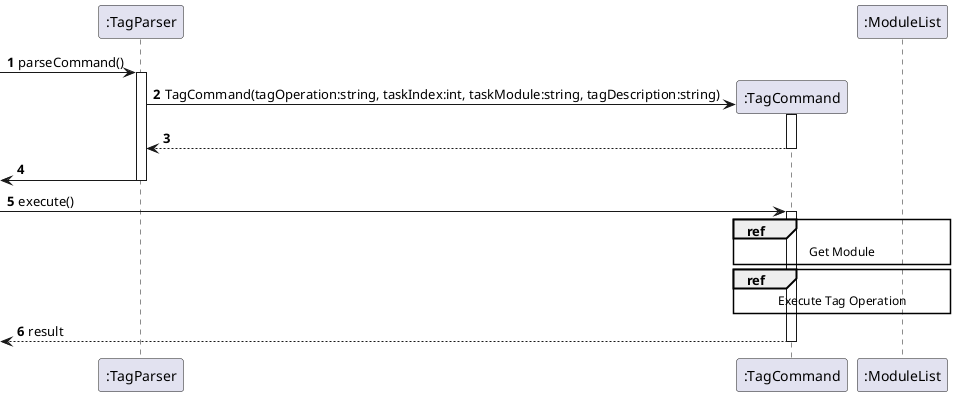 @startuml
'https://plantuml.com/sequence-diagram

autonumber
skinparam shadowing false
participant ":TagParser" as TagParser
participant ":TagCommand" as TagCommand
participant ":ModuleList" as ModuleList

[->TagParser:parseCommand()
create TagCommand
activate TagParser
TagParser -> TagCommand: TagCommand(tagOperation:string, taskIndex:int, taskModule:string, tagDescription:string)
activate TagCommand
return
[<- TagParser
deactivate TagParser

[->TagCommand:execute()
activate TagCommand

ref over TagCommand, ModuleList: Get Module

ref over TagCommand, ModuleList: Execute Tag Operation
return result
@enduml